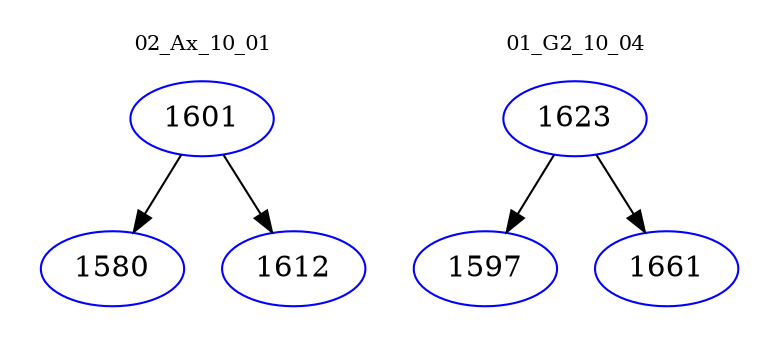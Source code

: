 digraph{
subgraph cluster_0 {
color = white
label = "02_Ax_10_01";
fontsize=10;
T0_1601 [label="1601", color="blue"]
T0_1601 -> T0_1580 [color="black"]
T0_1580 [label="1580", color="blue"]
T0_1601 -> T0_1612 [color="black"]
T0_1612 [label="1612", color="blue"]
}
subgraph cluster_1 {
color = white
label = "01_G2_10_04";
fontsize=10;
T1_1623 [label="1623", color="blue"]
T1_1623 -> T1_1597 [color="black"]
T1_1597 [label="1597", color="blue"]
T1_1623 -> T1_1661 [color="black"]
T1_1661 [label="1661", color="blue"]
}
}
